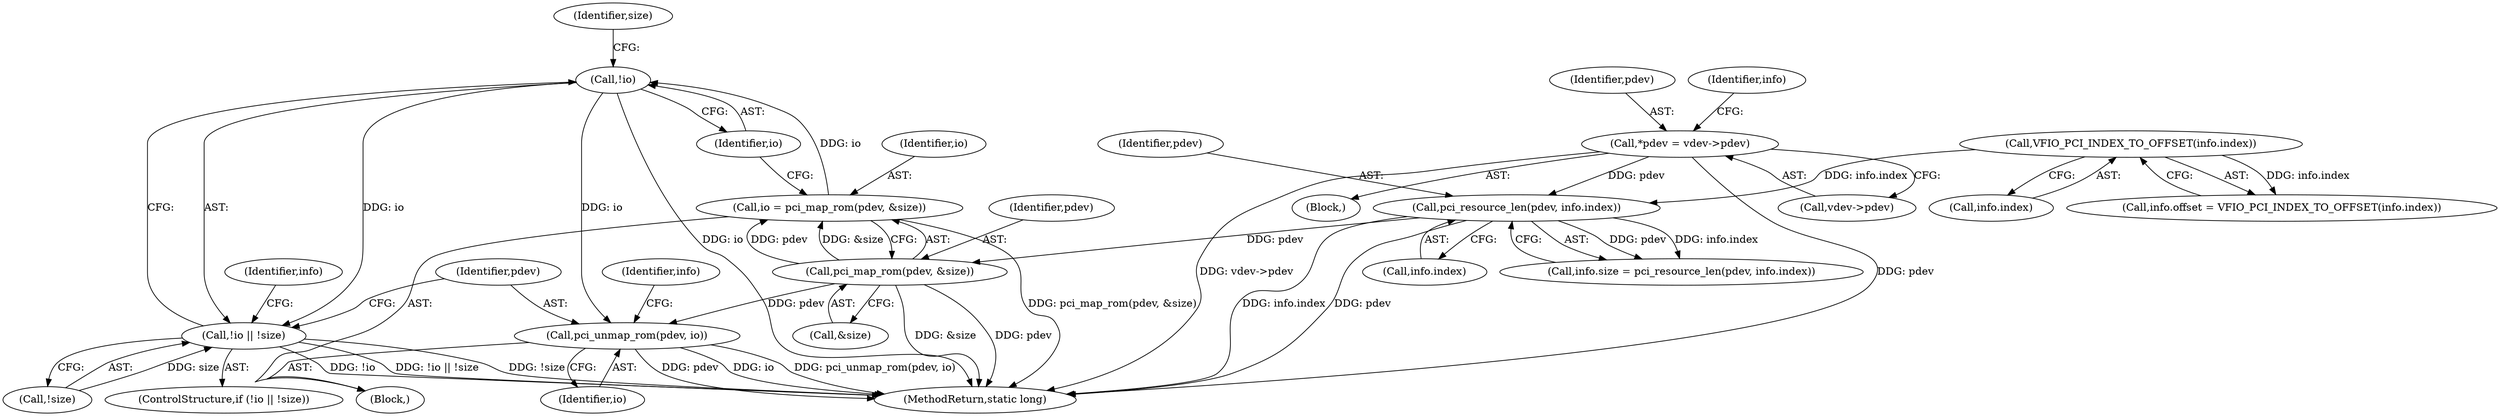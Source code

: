 digraph "0_linux_05692d7005a364add85c6e25a6c4447ce08f913a@pointer" {
"1000385" [label="(Call,!io)"];
"1000377" [label="(Call,io = pci_map_rom(pdev, &size))"];
"1000379" [label="(Call,pci_map_rom(pdev, &size))"];
"1000349" [label="(Call,pci_resource_len(pdev, info.index))"];
"1000199" [label="(Call,*pdev = vdev->pdev)"];
"1000336" [label="(Call,VFIO_PCI_INDEX_TO_OFFSET(info.index))"];
"1000384" [label="(Call,!io || !size)"];
"1000396" [label="(Call,pci_unmap_rom(pdev, io))"];
"1000345" [label="(Call,info.size = pci_resource_len(pdev, info.index))"];
"1000392" [label="(Identifier,info)"];
"1000386" [label="(Identifier,io)"];
"1000349" [label="(Call,pci_resource_len(pdev, info.index))"];
"1000379" [label="(Call,pci_map_rom(pdev, &size))"];
"1000385" [label="(Call,!io)"];
"1000329" [label="(Block,)"];
"1000336" [label="(Call,VFIO_PCI_INDEX_TO_OFFSET(info.index))"];
"1000384" [label="(Call,!io || !size)"];
"1000201" [label="(Call,vdev->pdev)"];
"1001380" [label="(MethodReturn,static long)"];
"1000381" [label="(Call,&size)"];
"1000337" [label="(Call,info.index)"];
"1000398" [label="(Identifier,io)"];
"1000332" [label="(Call,info.offset = VFIO_PCI_INDEX_TO_OFFSET(info.index))"];
"1000200" [label="(Identifier,pdev)"];
"1000351" [label="(Call,info.index)"];
"1000401" [label="(Identifier,info)"];
"1000397" [label="(Identifier,pdev)"];
"1000350" [label="(Identifier,pdev)"];
"1000396" [label="(Call,pci_unmap_rom(pdev, io))"];
"1000211" [label="(Identifier,info)"];
"1000197" [label="(Block,)"];
"1000378" [label="(Identifier,io)"];
"1000387" [label="(Call,!size)"];
"1000380" [label="(Identifier,pdev)"];
"1000199" [label="(Call,*pdev = vdev->pdev)"];
"1000388" [label="(Identifier,size)"];
"1000383" [label="(ControlStructure,if (!io || !size))"];
"1000377" [label="(Call,io = pci_map_rom(pdev, &size))"];
"1000385" -> "1000384"  [label="AST: "];
"1000385" -> "1000386"  [label="CFG: "];
"1000386" -> "1000385"  [label="AST: "];
"1000388" -> "1000385"  [label="CFG: "];
"1000384" -> "1000385"  [label="CFG: "];
"1000385" -> "1001380"  [label="DDG: io"];
"1000385" -> "1000384"  [label="DDG: io"];
"1000377" -> "1000385"  [label="DDG: io"];
"1000385" -> "1000396"  [label="DDG: io"];
"1000377" -> "1000329"  [label="AST: "];
"1000377" -> "1000379"  [label="CFG: "];
"1000378" -> "1000377"  [label="AST: "];
"1000379" -> "1000377"  [label="AST: "];
"1000386" -> "1000377"  [label="CFG: "];
"1000377" -> "1001380"  [label="DDG: pci_map_rom(pdev, &size)"];
"1000379" -> "1000377"  [label="DDG: pdev"];
"1000379" -> "1000377"  [label="DDG: &size"];
"1000379" -> "1000381"  [label="CFG: "];
"1000380" -> "1000379"  [label="AST: "];
"1000381" -> "1000379"  [label="AST: "];
"1000379" -> "1001380"  [label="DDG: pdev"];
"1000379" -> "1001380"  [label="DDG: &size"];
"1000349" -> "1000379"  [label="DDG: pdev"];
"1000379" -> "1000396"  [label="DDG: pdev"];
"1000349" -> "1000345"  [label="AST: "];
"1000349" -> "1000351"  [label="CFG: "];
"1000350" -> "1000349"  [label="AST: "];
"1000351" -> "1000349"  [label="AST: "];
"1000345" -> "1000349"  [label="CFG: "];
"1000349" -> "1001380"  [label="DDG: info.index"];
"1000349" -> "1001380"  [label="DDG: pdev"];
"1000349" -> "1000345"  [label="DDG: pdev"];
"1000349" -> "1000345"  [label="DDG: info.index"];
"1000199" -> "1000349"  [label="DDG: pdev"];
"1000336" -> "1000349"  [label="DDG: info.index"];
"1000199" -> "1000197"  [label="AST: "];
"1000199" -> "1000201"  [label="CFG: "];
"1000200" -> "1000199"  [label="AST: "];
"1000201" -> "1000199"  [label="AST: "];
"1000211" -> "1000199"  [label="CFG: "];
"1000199" -> "1001380"  [label="DDG: vdev->pdev"];
"1000199" -> "1001380"  [label="DDG: pdev"];
"1000336" -> "1000332"  [label="AST: "];
"1000336" -> "1000337"  [label="CFG: "];
"1000337" -> "1000336"  [label="AST: "];
"1000332" -> "1000336"  [label="CFG: "];
"1000336" -> "1000332"  [label="DDG: info.index"];
"1000384" -> "1000383"  [label="AST: "];
"1000384" -> "1000387"  [label="CFG: "];
"1000387" -> "1000384"  [label="AST: "];
"1000392" -> "1000384"  [label="CFG: "];
"1000397" -> "1000384"  [label="CFG: "];
"1000384" -> "1001380"  [label="DDG: !io || !size"];
"1000384" -> "1001380"  [label="DDG: !size"];
"1000384" -> "1001380"  [label="DDG: !io"];
"1000387" -> "1000384"  [label="DDG: size"];
"1000396" -> "1000329"  [label="AST: "];
"1000396" -> "1000398"  [label="CFG: "];
"1000397" -> "1000396"  [label="AST: "];
"1000398" -> "1000396"  [label="AST: "];
"1000401" -> "1000396"  [label="CFG: "];
"1000396" -> "1001380"  [label="DDG: pci_unmap_rom(pdev, io)"];
"1000396" -> "1001380"  [label="DDG: pdev"];
"1000396" -> "1001380"  [label="DDG: io"];
}
